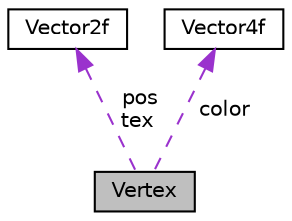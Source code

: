digraph "Vertex"
{
 // LATEX_PDF_SIZE
  edge [fontname="Helvetica",fontsize="10",labelfontname="Helvetica",labelfontsize="10"];
  node [fontname="Helvetica",fontsize="10",shape=record];
  Node1 [label="Vertex",height=0.2,width=0.4,color="black", fillcolor="grey75", style="filled", fontcolor="black",tooltip="Textured, 2D vertex."];
  Node2 -> Node1 [dir="back",color="darkorchid3",fontsize="10",style="dashed",label=" pos\ntex" ,fontname="Helvetica"];
  Node2 [label="Vector2f",height=0.2,width=0.4,color="black", fillcolor="white", style="filled",URL="$unionVector2f.html",tooltip="2D floating-point vector with convenience accessors."];
  Node3 -> Node1 [dir="back",color="darkorchid3",fontsize="10",style="dashed",label=" color" ,fontname="Helvetica"];
  Node3 [label="Vector4f",height=0.2,width=0.4,color="black", fillcolor="white", style="filled",URL="$unionVector4f.html",tooltip="4D floating-point vector with convenience accessors."];
}
